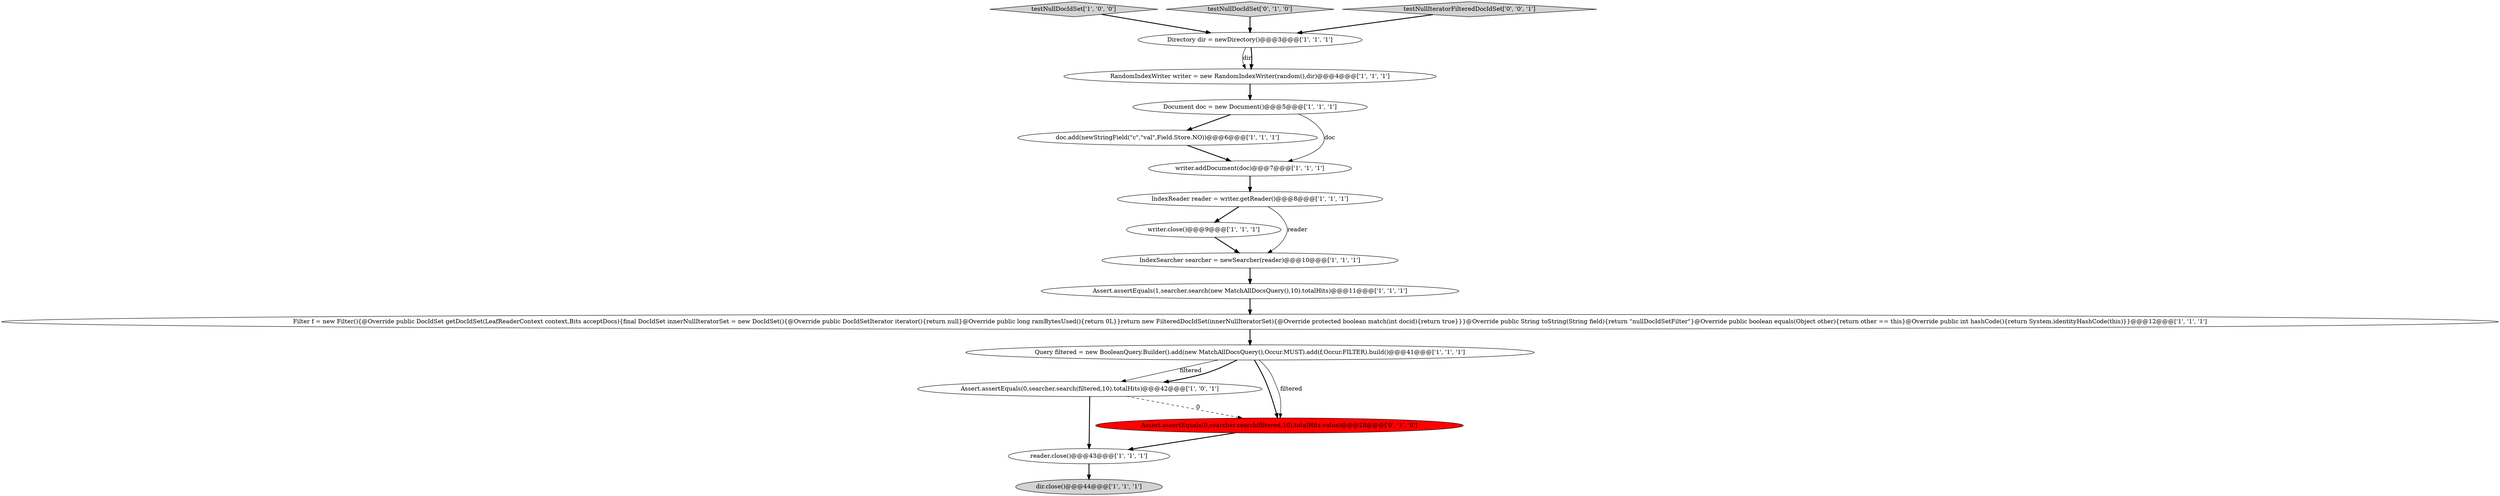 digraph {
1 [style = filled, label = "Query filtered = new BooleanQuery.Builder().add(new MatchAllDocsQuery(),Occur.MUST).add(f,Occur.FILTER).build()@@@41@@@['1', '1', '1']", fillcolor = white, shape = ellipse image = "AAA0AAABBB1BBB"];
5 [style = filled, label = "reader.close()@@@43@@@['1', '1', '1']", fillcolor = white, shape = ellipse image = "AAA0AAABBB1BBB"];
12 [style = filled, label = "RandomIndexWriter writer = new RandomIndexWriter(random(),dir)@@@4@@@['1', '1', '1']", fillcolor = white, shape = ellipse image = "AAA0AAABBB1BBB"];
10 [style = filled, label = "IndexReader reader = writer.getReader()@@@8@@@['1', '1', '1']", fillcolor = white, shape = ellipse image = "AAA0AAABBB1BBB"];
11 [style = filled, label = "testNullDocIdSet['1', '0', '0']", fillcolor = lightgray, shape = diamond image = "AAA0AAABBB1BBB"];
14 [style = filled, label = "Assert.assertEquals(0,searcher.search(filtered,10).totalHits)@@@42@@@['1', '0', '1']", fillcolor = white, shape = ellipse image = "AAA0AAABBB1BBB"];
16 [style = filled, label = "testNullDocIdSet['0', '1', '0']", fillcolor = lightgray, shape = diamond image = "AAA0AAABBB2BBB"];
17 [style = filled, label = "testNullIteratorFilteredDocIdSet['0', '0', '1']", fillcolor = lightgray, shape = diamond image = "AAA0AAABBB3BBB"];
8 [style = filled, label = "writer.close()@@@9@@@['1', '1', '1']", fillcolor = white, shape = ellipse image = "AAA0AAABBB1BBB"];
6 [style = filled, label = "Document doc = new Document()@@@5@@@['1', '1', '1']", fillcolor = white, shape = ellipse image = "AAA0AAABBB1BBB"];
9 [style = filled, label = "doc.add(newStringField(\"c\",\"val\",Field.Store.NO))@@@6@@@['1', '1', '1']", fillcolor = white, shape = ellipse image = "AAA0AAABBB1BBB"];
15 [style = filled, label = "Assert.assertEquals(0,searcher.search(filtered,10).totalHits.value)@@@28@@@['0', '1', '0']", fillcolor = red, shape = ellipse image = "AAA1AAABBB2BBB"];
13 [style = filled, label = "Assert.assertEquals(1,searcher.search(new MatchAllDocsQuery(),10).totalHits)@@@11@@@['1', '1', '1']", fillcolor = white, shape = ellipse image = "AAA0AAABBB1BBB"];
2 [style = filled, label = "Directory dir = newDirectory()@@@3@@@['1', '1', '1']", fillcolor = white, shape = ellipse image = "AAA0AAABBB1BBB"];
4 [style = filled, label = "IndexSearcher searcher = newSearcher(reader)@@@10@@@['1', '1', '1']", fillcolor = white, shape = ellipse image = "AAA0AAABBB1BBB"];
3 [style = filled, label = "Filter f = new Filter(){@Override public DocIdSet getDocIdSet(LeafReaderContext context,Bits acceptDocs){final DocIdSet innerNullIteratorSet = new DocIdSet(){@Override public DocIdSetIterator iterator(){return null}@Override public long ramBytesUsed(){return 0L}}return new FilteredDocIdSet(innerNullIteratorSet){@Override protected boolean match(int docid){return true}}}@Override public String toString(String field){return \"nullDocIdSetFilter\"}@Override public boolean equals(Object other){return other == this}@Override public int hashCode(){return System.identityHashCode(this)}}@@@12@@@['1', '1', '1']", fillcolor = white, shape = ellipse image = "AAA0AAABBB1BBB"];
7 [style = filled, label = "writer.addDocument(doc)@@@7@@@['1', '1', '1']", fillcolor = white, shape = ellipse image = "AAA0AAABBB1BBB"];
0 [style = filled, label = "dir.close()@@@44@@@['1', '1', '1']", fillcolor = lightgray, shape = ellipse image = "AAA0AAABBB1BBB"];
3->1 [style = bold, label=""];
7->10 [style = bold, label=""];
1->15 [style = bold, label=""];
4->13 [style = bold, label=""];
1->14 [style = solid, label="filtered"];
16->2 [style = bold, label=""];
9->7 [style = bold, label=""];
2->12 [style = solid, label="dir"];
6->7 [style = solid, label="doc"];
12->6 [style = bold, label=""];
10->4 [style = solid, label="reader"];
14->15 [style = dashed, label="0"];
11->2 [style = bold, label=""];
15->5 [style = bold, label=""];
2->12 [style = bold, label=""];
10->8 [style = bold, label=""];
13->3 [style = bold, label=""];
5->0 [style = bold, label=""];
17->2 [style = bold, label=""];
1->15 [style = solid, label="filtered"];
1->14 [style = bold, label=""];
8->4 [style = bold, label=""];
6->9 [style = bold, label=""];
14->5 [style = bold, label=""];
}
